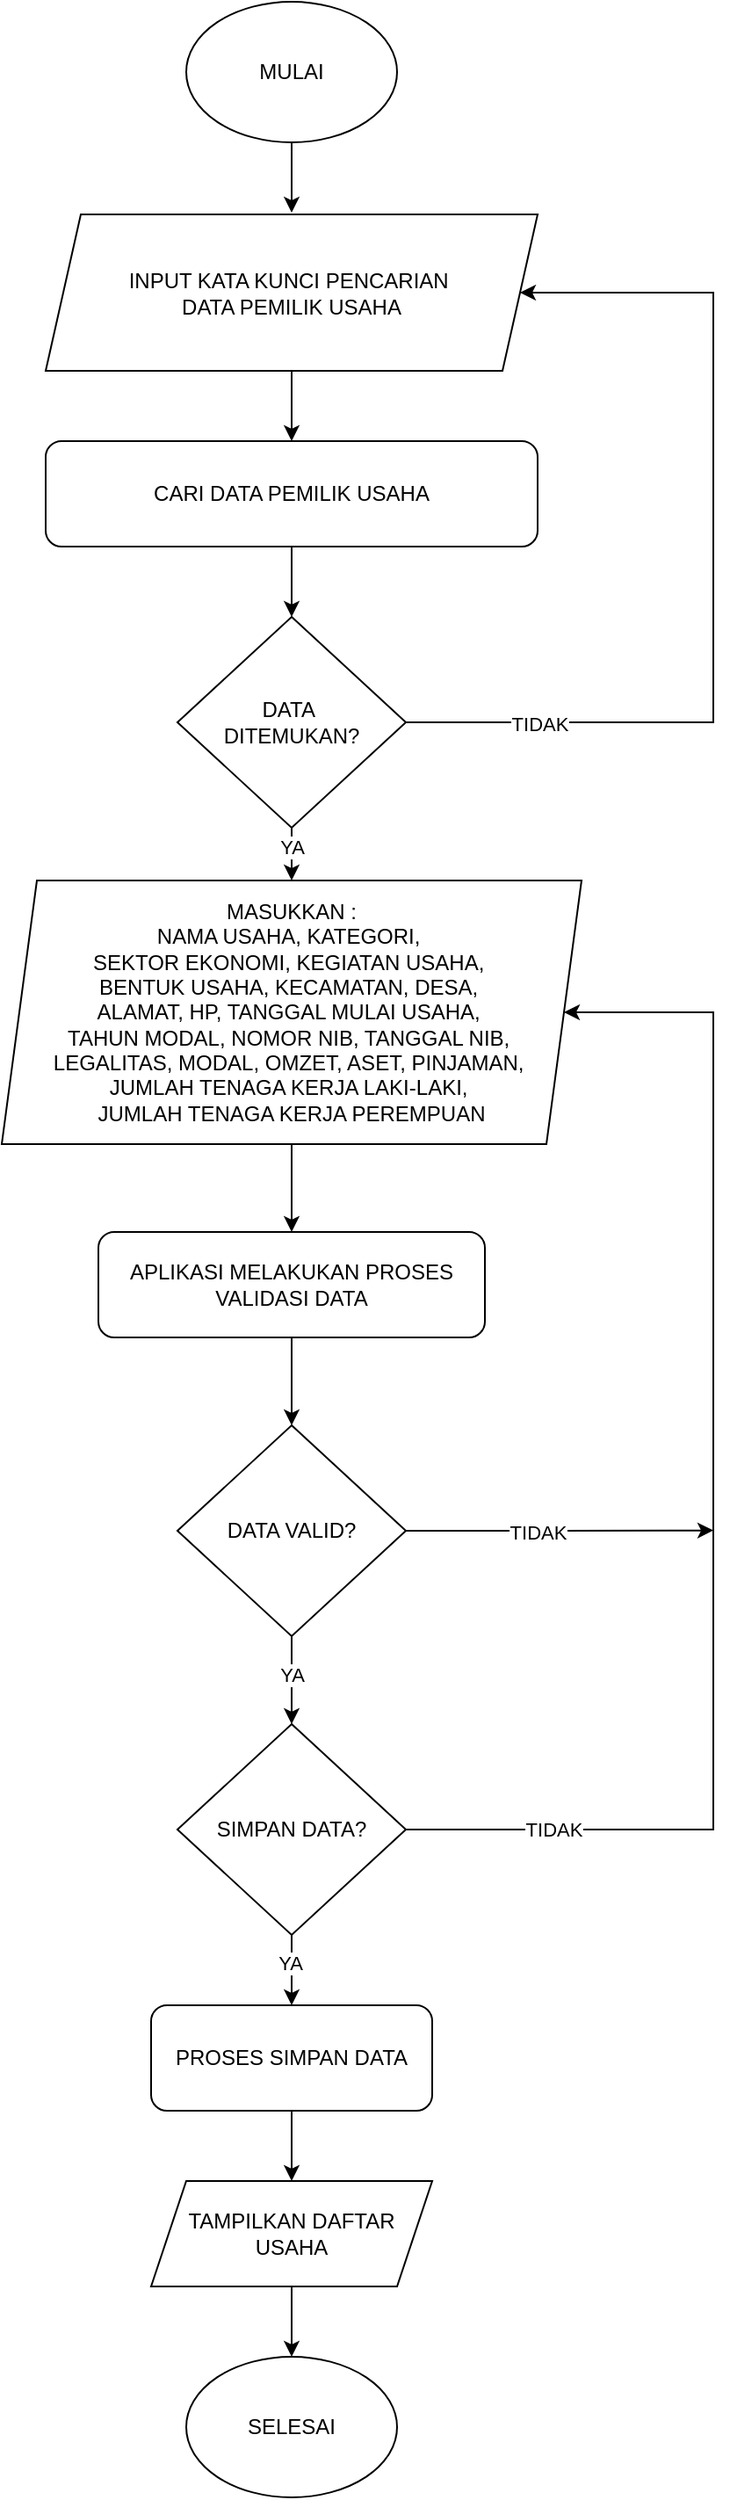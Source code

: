 <mxfile version="25.0.1">
  <diagram name="Page-1" id="md8x3nb3Bw_mkcd1GNfa">
    <mxGraphModel dx="693" dy="371" grid="1" gridSize="10" guides="1" tooltips="1" connect="1" arrows="1" fold="1" page="1" pageScale="1" pageWidth="850" pageHeight="1100" math="0" shadow="0">
      <root>
        <mxCell id="0" />
        <mxCell id="1" parent="0" />
        <mxCell id="Us8LnW74clgd5_asxVuL-1" style="edgeStyle=orthogonalEdgeStyle;rounded=0;orthogonalLoop=1;jettySize=auto;html=1;" edge="1" parent="1" source="Us8LnW74clgd5_asxVuL-2">
          <mxGeometry relative="1" as="geometry">
            <mxPoint x="400" y="180" as="targetPoint" />
          </mxGeometry>
        </mxCell>
        <mxCell id="Us8LnW74clgd5_asxVuL-2" value="MULAI" style="ellipse;whiteSpace=wrap;html=1;" vertex="1" parent="1">
          <mxGeometry x="340" y="60" width="120" height="80" as="geometry" />
        </mxCell>
        <mxCell id="Us8LnW74clgd5_asxVuL-3" style="edgeStyle=orthogonalEdgeStyle;rounded=0;orthogonalLoop=1;jettySize=auto;html=1;entryX=0.5;entryY=0;entryDx=0;entryDy=0;" edge="1" parent="1" source="Us8LnW74clgd5_asxVuL-10" target="Us8LnW74clgd5_asxVuL-7">
          <mxGeometry relative="1" as="geometry" />
        </mxCell>
        <mxCell id="Us8LnW74clgd5_asxVuL-25" style="edgeStyle=orthogonalEdgeStyle;rounded=0;orthogonalLoop=1;jettySize=auto;html=1;entryX=0.5;entryY=0;entryDx=0;entryDy=0;" edge="1" parent="1" source="Us8LnW74clgd5_asxVuL-4" target="Us8LnW74clgd5_asxVuL-22">
          <mxGeometry relative="1" as="geometry" />
        </mxCell>
        <mxCell id="Us8LnW74clgd5_asxVuL-4" value="INPUT KATA KUNCI PENCARIAN&amp;nbsp;&lt;div&gt;DATA PEMILIK USAHA&lt;/div&gt;" style="shape=parallelogram;perimeter=parallelogramPerimeter;whiteSpace=wrap;html=1;fixedSize=1;" vertex="1" parent="1">
          <mxGeometry x="260" y="181" width="280" height="89" as="geometry" />
        </mxCell>
        <mxCell id="Us8LnW74clgd5_asxVuL-5" style="edgeStyle=orthogonalEdgeStyle;rounded=0;orthogonalLoop=1;jettySize=auto;html=1;exitX=0.5;exitY=1;exitDx=0;exitDy=0;entryX=0.5;entryY=0;entryDx=0;entryDy=0;" edge="1" parent="1" source="Us8LnW74clgd5_asxVuL-7" target="Us8LnW74clgd5_asxVuL-15">
          <mxGeometry relative="1" as="geometry" />
        </mxCell>
        <mxCell id="Us8LnW74clgd5_asxVuL-6" value="YA" style="edgeLabel;html=1;align=center;verticalAlign=middle;resizable=0;points=[];" vertex="1" connectable="0" parent="Us8LnW74clgd5_asxVuL-5">
          <mxGeometry x="-0.129" relative="1" as="geometry">
            <mxPoint as="offset" />
          </mxGeometry>
        </mxCell>
        <mxCell id="Us8LnW74clgd5_asxVuL-32" style="edgeStyle=orthogonalEdgeStyle;rounded=0;orthogonalLoop=1;jettySize=auto;html=1;exitX=1;exitY=0.5;exitDx=0;exitDy=0;" edge="1" parent="1" source="Us8LnW74clgd5_asxVuL-7">
          <mxGeometry relative="1" as="geometry">
            <mxPoint x="640" y="929.8" as="targetPoint" />
          </mxGeometry>
        </mxCell>
        <mxCell id="Us8LnW74clgd5_asxVuL-33" value="TIDAK" style="edgeLabel;html=1;align=center;verticalAlign=middle;resizable=0;points=[];" vertex="1" connectable="0" parent="Us8LnW74clgd5_asxVuL-32">
          <mxGeometry x="-0.146" y="-1" relative="1" as="geometry">
            <mxPoint as="offset" />
          </mxGeometry>
        </mxCell>
        <mxCell id="Us8LnW74clgd5_asxVuL-7" value="DATA VALID?" style="rhombus;whiteSpace=wrap;html=1;" vertex="1" parent="1">
          <mxGeometry x="335" y="870" width="130" height="120" as="geometry" />
        </mxCell>
        <mxCell id="Us8LnW74clgd5_asxVuL-8" value="SELESAI" style="ellipse;whiteSpace=wrap;html=1;" vertex="1" parent="1">
          <mxGeometry x="340" y="1400" width="120" height="80" as="geometry" />
        </mxCell>
        <mxCell id="Us8LnW74clgd5_asxVuL-10" value="APLIKASI MELAKUKAN PROSES VALIDASI DATA" style="rounded=1;whiteSpace=wrap;html=1;" vertex="1" parent="1">
          <mxGeometry x="290" y="760" width="220" height="60" as="geometry" />
        </mxCell>
        <mxCell id="Us8LnW74clgd5_asxVuL-11" style="edgeStyle=orthogonalEdgeStyle;rounded=0;orthogonalLoop=1;jettySize=auto;html=1;exitX=1;exitY=0.5;exitDx=0;exitDy=0;entryX=1;entryY=0.5;entryDx=0;entryDy=0;" edge="1" parent="1" source="Us8LnW74clgd5_asxVuL-15" target="Us8LnW74clgd5_asxVuL-24">
          <mxGeometry relative="1" as="geometry">
            <mxPoint x="640" y="640" as="targetPoint" />
            <Array as="points">
              <mxPoint x="640" y="1100" />
              <mxPoint x="640" y="635" />
            </Array>
          </mxGeometry>
        </mxCell>
        <mxCell id="Us8LnW74clgd5_asxVuL-34" value="TIDAK" style="edgeLabel;html=1;align=center;verticalAlign=middle;resizable=0;points=[];" vertex="1" connectable="0" parent="Us8LnW74clgd5_asxVuL-11">
          <mxGeometry x="-0.769" relative="1" as="geometry">
            <mxPoint as="offset" />
          </mxGeometry>
        </mxCell>
        <mxCell id="Us8LnW74clgd5_asxVuL-13" style="edgeStyle=orthogonalEdgeStyle;rounded=0;orthogonalLoop=1;jettySize=auto;html=1;entryX=0.5;entryY=0;entryDx=0;entryDy=0;" edge="1" parent="1" source="Us8LnW74clgd5_asxVuL-15">
          <mxGeometry relative="1" as="geometry">
            <mxPoint x="400" y="1200" as="targetPoint" />
          </mxGeometry>
        </mxCell>
        <mxCell id="Us8LnW74clgd5_asxVuL-14" value="YA" style="edgeLabel;html=1;align=center;verticalAlign=middle;resizable=0;points=[];" vertex="1" connectable="0" parent="Us8LnW74clgd5_asxVuL-13">
          <mxGeometry x="-0.199" y="-1" relative="1" as="geometry">
            <mxPoint as="offset" />
          </mxGeometry>
        </mxCell>
        <mxCell id="Us8LnW74clgd5_asxVuL-15" value="SIMPAN DATA?" style="rhombus;whiteSpace=wrap;html=1;" vertex="1" parent="1">
          <mxGeometry x="335" y="1040" width="130" height="120" as="geometry" />
        </mxCell>
        <mxCell id="Us8LnW74clgd5_asxVuL-18" style="edgeStyle=orthogonalEdgeStyle;rounded=0;orthogonalLoop=1;jettySize=auto;html=1;exitX=0.5;exitY=1;exitDx=0;exitDy=0;entryX=0.5;entryY=0;entryDx=0;entryDy=0;" edge="1" parent="1" source="Us8LnW74clgd5_asxVuL-19" target="Us8LnW74clgd5_asxVuL-21">
          <mxGeometry relative="1" as="geometry" />
        </mxCell>
        <mxCell id="Us8LnW74clgd5_asxVuL-19" value="PROSES SIMPAN DATA" style="rounded=1;whiteSpace=wrap;html=1;" vertex="1" parent="1">
          <mxGeometry x="320" y="1200" width="160" height="60" as="geometry" />
        </mxCell>
        <mxCell id="Us8LnW74clgd5_asxVuL-20" style="edgeStyle=orthogonalEdgeStyle;rounded=0;orthogonalLoop=1;jettySize=auto;html=1;exitX=0.5;exitY=1;exitDx=0;exitDy=0;entryX=0.5;entryY=0;entryDx=0;entryDy=0;" edge="1" parent="1" source="Us8LnW74clgd5_asxVuL-21" target="Us8LnW74clgd5_asxVuL-8">
          <mxGeometry relative="1" as="geometry" />
        </mxCell>
        <mxCell id="Us8LnW74clgd5_asxVuL-21" value="TAMPILKAN DAFTAR USAHA" style="shape=parallelogram;perimeter=parallelogramPerimeter;whiteSpace=wrap;html=1;fixedSize=1;" vertex="1" parent="1">
          <mxGeometry x="320" y="1300" width="160" height="60" as="geometry" />
        </mxCell>
        <mxCell id="Us8LnW74clgd5_asxVuL-26" style="edgeStyle=orthogonalEdgeStyle;rounded=0;orthogonalLoop=1;jettySize=auto;html=1;entryX=0.5;entryY=0;entryDx=0;entryDy=0;" edge="1" parent="1" source="Us8LnW74clgd5_asxVuL-22" target="Us8LnW74clgd5_asxVuL-23">
          <mxGeometry relative="1" as="geometry" />
        </mxCell>
        <mxCell id="Us8LnW74clgd5_asxVuL-22" value="CARI DATA PEMILIK USAHA" style="rounded=1;whiteSpace=wrap;html=1;" vertex="1" parent="1">
          <mxGeometry x="260" y="310" width="280" height="60" as="geometry" />
        </mxCell>
        <mxCell id="Us8LnW74clgd5_asxVuL-27" style="edgeStyle=orthogonalEdgeStyle;rounded=0;orthogonalLoop=1;jettySize=auto;html=1;entryX=0.5;entryY=0;entryDx=0;entryDy=0;" edge="1" parent="1" source="Us8LnW74clgd5_asxVuL-23" target="Us8LnW74clgd5_asxVuL-24">
          <mxGeometry relative="1" as="geometry" />
        </mxCell>
        <mxCell id="Us8LnW74clgd5_asxVuL-28" value="YA" style="edgeLabel;html=1;align=center;verticalAlign=middle;resizable=0;points=[];" vertex="1" connectable="0" parent="Us8LnW74clgd5_asxVuL-27">
          <mxGeometry x="0.249" relative="1" as="geometry">
            <mxPoint as="offset" />
          </mxGeometry>
        </mxCell>
        <mxCell id="Us8LnW74clgd5_asxVuL-29" style="edgeStyle=orthogonalEdgeStyle;rounded=0;orthogonalLoop=1;jettySize=auto;html=1;exitX=1;exitY=0.5;exitDx=0;exitDy=0;entryX=1;entryY=0.5;entryDx=0;entryDy=0;" edge="1" parent="1" source="Us8LnW74clgd5_asxVuL-23" target="Us8LnW74clgd5_asxVuL-4">
          <mxGeometry relative="1" as="geometry">
            <mxPoint x="680" y="469.8" as="targetPoint" />
            <Array as="points">
              <mxPoint x="640" y="470" />
              <mxPoint x="640" y="225" />
            </Array>
          </mxGeometry>
        </mxCell>
        <mxCell id="Us8LnW74clgd5_asxVuL-30" value="TIDAK" style="edgeLabel;html=1;align=center;verticalAlign=middle;resizable=0;points=[];" vertex="1" connectable="0" parent="Us8LnW74clgd5_asxVuL-29">
          <mxGeometry x="-0.712" y="-1" relative="1" as="geometry">
            <mxPoint as="offset" />
          </mxGeometry>
        </mxCell>
        <mxCell id="Us8LnW74clgd5_asxVuL-23" value="DATA&amp;nbsp;&lt;div&gt;DITEMUKAN?&lt;/div&gt;" style="rhombus;whiteSpace=wrap;html=1;" vertex="1" parent="1">
          <mxGeometry x="335" y="410" width="130" height="120" as="geometry" />
        </mxCell>
        <mxCell id="Us8LnW74clgd5_asxVuL-31" style="edgeStyle=orthogonalEdgeStyle;rounded=0;orthogonalLoop=1;jettySize=auto;html=1;entryX=0.5;entryY=0;entryDx=0;entryDy=0;" edge="1" parent="1" source="Us8LnW74clgd5_asxVuL-24" target="Us8LnW74clgd5_asxVuL-10">
          <mxGeometry relative="1" as="geometry" />
        </mxCell>
        <mxCell id="Us8LnW74clgd5_asxVuL-24" value="MASUKKAN :&lt;br&gt;NAMA USAHA, KATEGORI,&amp;nbsp;&lt;div&gt;SEKTOR EKONOMI, KEGIATAN USAHA,&amp;nbsp;&lt;/div&gt;&lt;div&gt;BENTUK USAHA, KECAMATAN, DESA,&amp;nbsp;&lt;/div&gt;&lt;div&gt;ALAMAT, HP, TANGGAL MULAI USAHA,&amp;nbsp;&lt;/div&gt;&lt;div&gt;TAHUN MODAL, NOMOR NIB, TANGGAL NIB,&amp;nbsp;&lt;/div&gt;&lt;div&gt;LEGALITAS, MODAL, OMZET, ASET, PINJAMAN,&amp;nbsp;&lt;/div&gt;&lt;div&gt;JUMLAH TENAGA KERJA LAKI-LAKI,&amp;nbsp;&lt;/div&gt;&lt;div&gt;JUMLAH TENAGA KERJA PEREMPUAN&lt;/div&gt;" style="shape=parallelogram;perimeter=parallelogramPerimeter;whiteSpace=wrap;html=1;fixedSize=1;" vertex="1" parent="1">
          <mxGeometry x="235" y="560" width="330" height="150" as="geometry" />
        </mxCell>
      </root>
    </mxGraphModel>
  </diagram>
</mxfile>
